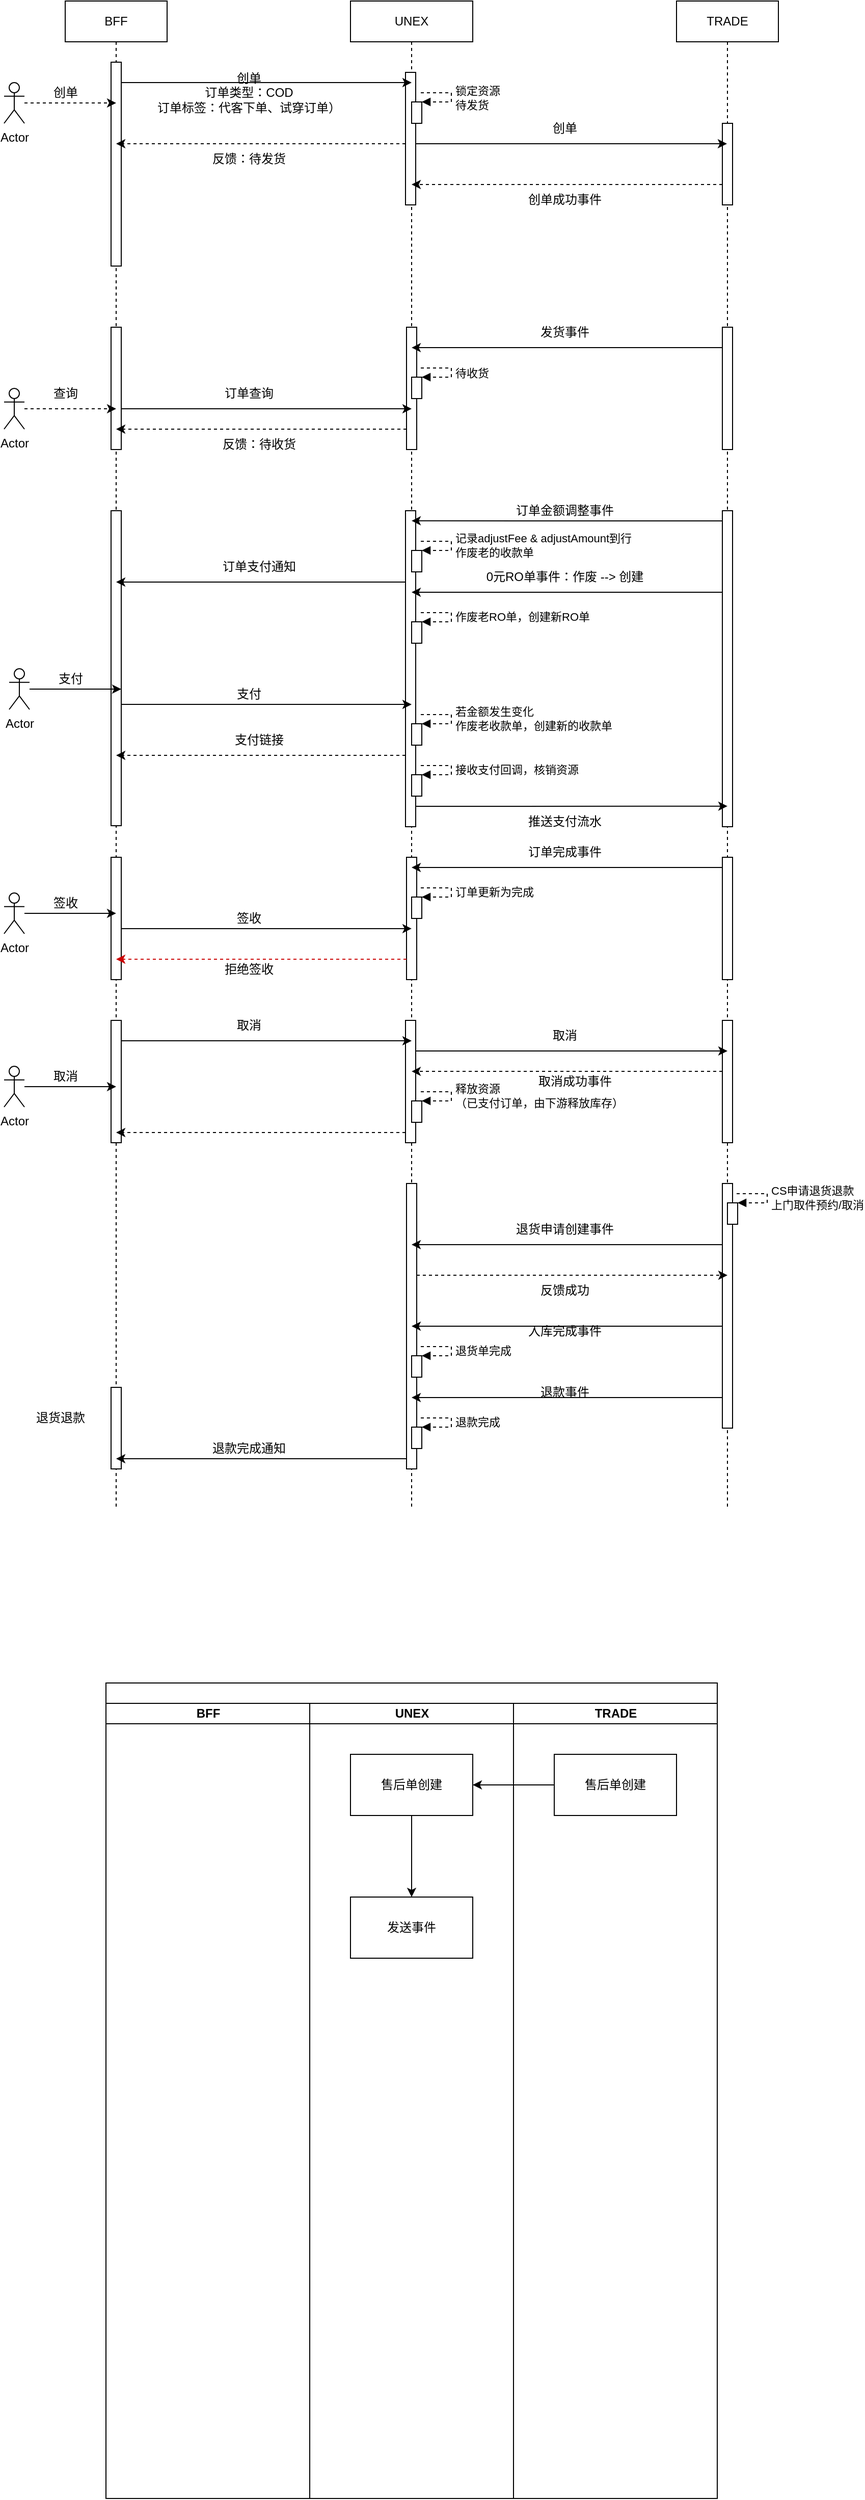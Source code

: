 <mxfile version="20.8.5" type="github">
  <diagram id="SIKZJ5OvWdf6jRGlZ0ak" name="第 1 页">
    <mxGraphModel dx="1180" dy="758" grid="1" gridSize="10" guides="1" tooltips="1" connect="1" arrows="1" fold="1" page="1" pageScale="1" pageWidth="827" pageHeight="1169" math="0" shadow="0">
      <root>
        <mxCell id="0" />
        <mxCell id="1" parent="0" />
        <mxCell id="OFJ5Goqv8C-owGQzhqaM-27" value="BFF" style="shape=umlLifeline;perimeter=lifelinePerimeter;whiteSpace=wrap;html=1;container=1;collapsible=0;recursiveResize=0;outlineConnect=0;" vertex="1" parent="1">
          <mxGeometry x="80" y="360" width="100" height="1480" as="geometry" />
        </mxCell>
        <mxCell id="OFJ5Goqv8C-owGQzhqaM-30" value="" style="html=1;points=[];perimeter=orthogonalPerimeter;" vertex="1" parent="OFJ5Goqv8C-owGQzhqaM-27">
          <mxGeometry x="45" y="60" width="10" height="200" as="geometry" />
        </mxCell>
        <mxCell id="OFJ5Goqv8C-owGQzhqaM-93" value="" style="html=1;points=[];perimeter=orthogonalPerimeter;" vertex="1" parent="OFJ5Goqv8C-owGQzhqaM-27">
          <mxGeometry x="45" y="320" width="10" height="120" as="geometry" />
        </mxCell>
        <mxCell id="OFJ5Goqv8C-owGQzhqaM-117" value="" style="html=1;points=[];perimeter=orthogonalPerimeter;" vertex="1" parent="OFJ5Goqv8C-owGQzhqaM-27">
          <mxGeometry x="45" y="500" width="10" height="309" as="geometry" />
        </mxCell>
        <mxCell id="OFJ5Goqv8C-owGQzhqaM-139" style="edgeStyle=orthogonalEdgeStyle;rounded=0;orthogonalLoop=1;jettySize=auto;html=1;entryX=0.5;entryY=0.481;entryDx=0;entryDy=0;entryPerimeter=0;" edge="1" parent="OFJ5Goqv8C-owGQzhqaM-27" source="OFJ5Goqv8C-owGQzhqaM-129">
          <mxGeometry relative="1" as="geometry">
            <mxPoint x="55" y="675.01" as="targetPoint" />
          </mxGeometry>
        </mxCell>
        <mxCell id="OFJ5Goqv8C-owGQzhqaM-129" value="Actor" style="shape=umlActor;verticalLabelPosition=bottom;verticalAlign=top;html=1;" vertex="1" parent="OFJ5Goqv8C-owGQzhqaM-27">
          <mxGeometry x="-55" y="655" width="20" height="40" as="geometry" />
        </mxCell>
        <mxCell id="OFJ5Goqv8C-owGQzhqaM-140" value="支付" style="text;html=1;align=center;verticalAlign=middle;resizable=0;points=[];autosize=1;strokeColor=none;fillColor=none;" vertex="1" parent="OFJ5Goqv8C-owGQzhqaM-27">
          <mxGeometry x="-20" y="650" width="50" height="30" as="geometry" />
        </mxCell>
        <mxCell id="OFJ5Goqv8C-owGQzhqaM-153" value="" style="html=1;points=[];perimeter=orthogonalPerimeter;" vertex="1" parent="OFJ5Goqv8C-owGQzhqaM-27">
          <mxGeometry x="45" y="840" width="10" height="120" as="geometry" />
        </mxCell>
        <mxCell id="OFJ5Goqv8C-owGQzhqaM-167" value="" style="html=1;points=[];perimeter=orthogonalPerimeter;" vertex="1" parent="OFJ5Goqv8C-owGQzhqaM-27">
          <mxGeometry x="45" y="1000" width="10" height="120" as="geometry" />
        </mxCell>
        <mxCell id="OFJ5Goqv8C-owGQzhqaM-183" value="" style="html=1;points=[];perimeter=orthogonalPerimeter;" vertex="1" parent="OFJ5Goqv8C-owGQzhqaM-27">
          <mxGeometry x="45" y="1360" width="10" height="80" as="geometry" />
        </mxCell>
        <mxCell id="OFJ5Goqv8C-owGQzhqaM-28" value="UNEX" style="shape=umlLifeline;perimeter=lifelinePerimeter;whiteSpace=wrap;html=1;container=1;collapsible=0;recursiveResize=0;outlineConnect=0;" vertex="1" parent="1">
          <mxGeometry x="360" y="360" width="120" height="1480" as="geometry" />
        </mxCell>
        <mxCell id="OFJ5Goqv8C-owGQzhqaM-36" value="" style="html=1;points=[];perimeter=orthogonalPerimeter;" vertex="1" parent="OFJ5Goqv8C-owGQzhqaM-28">
          <mxGeometry x="54" y="70" width="10" height="130" as="geometry" />
        </mxCell>
        <mxCell id="OFJ5Goqv8C-owGQzhqaM-83" value="" style="html=1;points=[];perimeter=orthogonalPerimeter;" vertex="1" parent="OFJ5Goqv8C-owGQzhqaM-28">
          <mxGeometry x="60" y="99" width="10" height="21" as="geometry" />
        </mxCell>
        <mxCell id="OFJ5Goqv8C-owGQzhqaM-84" value="锁定资源&lt;br&gt;待发货" style="edgeStyle=orthogonalEdgeStyle;html=1;align=left;spacingLeft=2;endArrow=block;rounded=0;entryX=1;entryY=0;dashed=1;" edge="1" target="OFJ5Goqv8C-owGQzhqaM-83" parent="OFJ5Goqv8C-owGQzhqaM-28">
          <mxGeometry x="0.013" relative="1" as="geometry">
            <mxPoint x="69" y="90" as="sourcePoint" />
            <Array as="points">
              <mxPoint x="99" y="90" />
            </Array>
            <mxPoint as="offset" />
          </mxGeometry>
        </mxCell>
        <mxCell id="OFJ5Goqv8C-owGQzhqaM-98" value="" style="html=1;points=[];perimeter=orthogonalPerimeter;" vertex="1" parent="OFJ5Goqv8C-owGQzhqaM-28">
          <mxGeometry x="55" y="320" width="10" height="120" as="geometry" />
        </mxCell>
        <mxCell id="OFJ5Goqv8C-owGQzhqaM-104" value="" style="html=1;points=[];perimeter=orthogonalPerimeter;" vertex="1" parent="OFJ5Goqv8C-owGQzhqaM-28">
          <mxGeometry x="60" y="369" width="10" height="21" as="geometry" />
        </mxCell>
        <mxCell id="OFJ5Goqv8C-owGQzhqaM-105" value="待收货" style="edgeStyle=orthogonalEdgeStyle;html=1;align=left;spacingLeft=2;endArrow=block;rounded=0;entryX=1;entryY=0;dashed=1;" edge="1" parent="OFJ5Goqv8C-owGQzhqaM-28" target="OFJ5Goqv8C-owGQzhqaM-104">
          <mxGeometry x="0.013" relative="1" as="geometry">
            <mxPoint x="69" y="360" as="sourcePoint" />
            <Array as="points">
              <mxPoint x="99" y="360" />
            </Array>
            <mxPoint as="offset" />
          </mxGeometry>
        </mxCell>
        <mxCell id="OFJ5Goqv8C-owGQzhqaM-118" value="" style="html=1;points=[];perimeter=orthogonalPerimeter;" vertex="1" parent="OFJ5Goqv8C-owGQzhqaM-28">
          <mxGeometry x="54" y="500" width="10" height="310" as="geometry" />
        </mxCell>
        <mxCell id="OFJ5Goqv8C-owGQzhqaM-123" value="" style="html=1;points=[];perimeter=orthogonalPerimeter;" vertex="1" parent="OFJ5Goqv8C-owGQzhqaM-28">
          <mxGeometry x="60" y="539" width="10" height="21" as="geometry" />
        </mxCell>
        <mxCell id="OFJ5Goqv8C-owGQzhqaM-124" value="记录adjustFee &amp;amp;&amp;nbsp;adjustAmount到行&lt;br&gt;作废老的收款单" style="edgeStyle=orthogonalEdgeStyle;html=1;align=left;spacingLeft=2;endArrow=block;rounded=0;entryX=1;entryY=0;dashed=1;" edge="1" parent="OFJ5Goqv8C-owGQzhqaM-28" target="OFJ5Goqv8C-owGQzhqaM-123">
          <mxGeometry relative="1" as="geometry">
            <mxPoint x="69" y="530" as="sourcePoint" />
            <Array as="points">
              <mxPoint x="99" y="530" />
            </Array>
            <mxPoint as="offset" />
          </mxGeometry>
        </mxCell>
        <mxCell id="OFJ5Goqv8C-owGQzhqaM-127" value="" style="html=1;points=[];perimeter=orthogonalPerimeter;" vertex="1" parent="OFJ5Goqv8C-owGQzhqaM-28">
          <mxGeometry x="60" y="609" width="10" height="21" as="geometry" />
        </mxCell>
        <mxCell id="OFJ5Goqv8C-owGQzhqaM-128" value="作废老RO单，创建新RO单" style="edgeStyle=orthogonalEdgeStyle;html=1;align=left;spacingLeft=2;endArrow=block;rounded=0;entryX=1;entryY=0;dashed=1;" edge="1" parent="OFJ5Goqv8C-owGQzhqaM-28" target="OFJ5Goqv8C-owGQzhqaM-127">
          <mxGeometry relative="1" as="geometry">
            <mxPoint x="69" y="600" as="sourcePoint" />
            <Array as="points">
              <mxPoint x="99" y="600" />
            </Array>
            <mxPoint as="offset" />
          </mxGeometry>
        </mxCell>
        <mxCell id="OFJ5Goqv8C-owGQzhqaM-144" value="" style="html=1;points=[];perimeter=orthogonalPerimeter;" vertex="1" parent="OFJ5Goqv8C-owGQzhqaM-28">
          <mxGeometry x="60" y="709" width="10" height="21" as="geometry" />
        </mxCell>
        <mxCell id="OFJ5Goqv8C-owGQzhqaM-145" value="若金额发生变化&lt;br&gt;作废老收款单，创建新的收款单" style="edgeStyle=orthogonalEdgeStyle;html=1;align=left;spacingLeft=2;endArrow=block;rounded=0;entryX=1;entryY=0;dashed=1;" edge="1" parent="OFJ5Goqv8C-owGQzhqaM-28" target="OFJ5Goqv8C-owGQzhqaM-144">
          <mxGeometry relative="1" as="geometry">
            <mxPoint x="69" y="700" as="sourcePoint" />
            <Array as="points">
              <mxPoint x="99" y="700" />
            </Array>
            <mxPoint as="offset" />
          </mxGeometry>
        </mxCell>
        <mxCell id="OFJ5Goqv8C-owGQzhqaM-151" value="" style="html=1;points=[];perimeter=orthogonalPerimeter;" vertex="1" parent="OFJ5Goqv8C-owGQzhqaM-28">
          <mxGeometry x="60" y="759" width="10" height="21" as="geometry" />
        </mxCell>
        <mxCell id="OFJ5Goqv8C-owGQzhqaM-152" value="接收支付回调，核销资源" style="edgeStyle=orthogonalEdgeStyle;html=1;align=left;spacingLeft=2;endArrow=block;rounded=0;entryX=1;entryY=0;dashed=1;" edge="1" parent="OFJ5Goqv8C-owGQzhqaM-28" target="OFJ5Goqv8C-owGQzhqaM-151">
          <mxGeometry relative="1" as="geometry">
            <mxPoint x="69" y="750" as="sourcePoint" />
            <Array as="points">
              <mxPoint x="99" y="750" />
            </Array>
            <mxPoint as="offset" />
          </mxGeometry>
        </mxCell>
        <mxCell id="OFJ5Goqv8C-owGQzhqaM-154" value="" style="html=1;points=[];perimeter=orthogonalPerimeter;" vertex="1" parent="OFJ5Goqv8C-owGQzhqaM-28">
          <mxGeometry x="55" y="840" width="10" height="120" as="geometry" />
        </mxCell>
        <mxCell id="OFJ5Goqv8C-owGQzhqaM-158" value="" style="html=1;points=[];perimeter=orthogonalPerimeter;" vertex="1" parent="OFJ5Goqv8C-owGQzhqaM-28">
          <mxGeometry x="60" y="879" width="10" height="21" as="geometry" />
        </mxCell>
        <mxCell id="OFJ5Goqv8C-owGQzhqaM-159" value="订单更新为完成" style="edgeStyle=orthogonalEdgeStyle;html=1;align=left;spacingLeft=2;endArrow=block;rounded=0;entryX=1;entryY=0;dashed=1;" edge="1" parent="OFJ5Goqv8C-owGQzhqaM-28" target="OFJ5Goqv8C-owGQzhqaM-158">
          <mxGeometry relative="1" as="geometry">
            <mxPoint x="69" y="870" as="sourcePoint" />
            <Array as="points">
              <mxPoint x="99" y="870" />
            </Array>
            <mxPoint as="offset" />
          </mxGeometry>
        </mxCell>
        <mxCell id="OFJ5Goqv8C-owGQzhqaM-168" value="" style="html=1;points=[];perimeter=orthogonalPerimeter;" vertex="1" parent="OFJ5Goqv8C-owGQzhqaM-28">
          <mxGeometry x="54" y="1000" width="10" height="120" as="geometry" />
        </mxCell>
        <mxCell id="OFJ5Goqv8C-owGQzhqaM-174" value="" style="html=1;points=[];perimeter=orthogonalPerimeter;" vertex="1" parent="OFJ5Goqv8C-owGQzhqaM-28">
          <mxGeometry x="60" y="1079" width="10" height="21" as="geometry" />
        </mxCell>
        <mxCell id="OFJ5Goqv8C-owGQzhqaM-175" value="释放资源&lt;br&gt;（已支付订单，由下游释放库存）" style="edgeStyle=orthogonalEdgeStyle;html=1;align=left;spacingLeft=2;endArrow=block;rounded=0;entryX=1;entryY=0;dashed=1;" edge="1" parent="OFJ5Goqv8C-owGQzhqaM-28" target="OFJ5Goqv8C-owGQzhqaM-174">
          <mxGeometry x="0.004" relative="1" as="geometry">
            <mxPoint x="69" y="1070" as="sourcePoint" />
            <Array as="points">
              <mxPoint x="99" y="1070" />
            </Array>
            <mxPoint as="offset" />
          </mxGeometry>
        </mxCell>
        <mxCell id="OFJ5Goqv8C-owGQzhqaM-184" value="" style="html=1;points=[];perimeter=orthogonalPerimeter;" vertex="1" parent="OFJ5Goqv8C-owGQzhqaM-28">
          <mxGeometry x="55" y="1160" width="10" height="280" as="geometry" />
        </mxCell>
        <mxCell id="OFJ5Goqv8C-owGQzhqaM-201" value="" style="html=1;points=[];perimeter=orthogonalPerimeter;" vertex="1" parent="OFJ5Goqv8C-owGQzhqaM-28">
          <mxGeometry x="60" y="1329" width="10" height="21" as="geometry" />
        </mxCell>
        <mxCell id="OFJ5Goqv8C-owGQzhqaM-202" value="退货单完成" style="edgeStyle=orthogonalEdgeStyle;html=1;align=left;spacingLeft=2;endArrow=block;rounded=0;entryX=1;entryY=0;dashed=1;" edge="1" parent="OFJ5Goqv8C-owGQzhqaM-28" target="OFJ5Goqv8C-owGQzhqaM-201">
          <mxGeometry relative="1" as="geometry">
            <mxPoint x="69" y="1320" as="sourcePoint" />
            <Array as="points">
              <mxPoint x="99" y="1320" />
            </Array>
            <mxPoint as="offset" />
          </mxGeometry>
        </mxCell>
        <mxCell id="OFJ5Goqv8C-owGQzhqaM-209" value="" style="html=1;points=[];perimeter=orthogonalPerimeter;" vertex="1" parent="OFJ5Goqv8C-owGQzhqaM-28">
          <mxGeometry x="60" y="1399" width="10" height="21" as="geometry" />
        </mxCell>
        <mxCell id="OFJ5Goqv8C-owGQzhqaM-210" value="退款完成" style="edgeStyle=orthogonalEdgeStyle;html=1;align=left;spacingLeft=2;endArrow=block;rounded=0;entryX=1;entryY=0;dashed=1;" edge="1" parent="OFJ5Goqv8C-owGQzhqaM-28" target="OFJ5Goqv8C-owGQzhqaM-209">
          <mxGeometry relative="1" as="geometry">
            <mxPoint x="69" y="1390" as="sourcePoint" />
            <Array as="points">
              <mxPoint x="99" y="1390" />
            </Array>
            <mxPoint as="offset" />
          </mxGeometry>
        </mxCell>
        <mxCell id="OFJ5Goqv8C-owGQzhqaM-29" value="TRADE" style="shape=umlLifeline;perimeter=lifelinePerimeter;whiteSpace=wrap;html=1;container=1;collapsible=0;recursiveResize=0;outlineConnect=0;" vertex="1" parent="1">
          <mxGeometry x="680" y="360" width="100" height="1480" as="geometry" />
        </mxCell>
        <mxCell id="OFJ5Goqv8C-owGQzhqaM-61" value="" style="html=1;points=[];perimeter=orthogonalPerimeter;" vertex="1" parent="OFJ5Goqv8C-owGQzhqaM-29">
          <mxGeometry x="45" y="120" width="10" height="80" as="geometry" />
        </mxCell>
        <mxCell id="OFJ5Goqv8C-owGQzhqaM-99" value="" style="html=1;points=[];perimeter=orthogonalPerimeter;" vertex="1" parent="OFJ5Goqv8C-owGQzhqaM-29">
          <mxGeometry x="45" y="320" width="10" height="120" as="geometry" />
        </mxCell>
        <mxCell id="OFJ5Goqv8C-owGQzhqaM-119" value="" style="html=1;points=[];perimeter=orthogonalPerimeter;" vertex="1" parent="OFJ5Goqv8C-owGQzhqaM-29">
          <mxGeometry x="45" y="500" width="10" height="310" as="geometry" />
        </mxCell>
        <mxCell id="OFJ5Goqv8C-owGQzhqaM-155" value="" style="html=1;points=[];perimeter=orthogonalPerimeter;" vertex="1" parent="OFJ5Goqv8C-owGQzhqaM-29">
          <mxGeometry x="45" y="840" width="10" height="120" as="geometry" />
        </mxCell>
        <mxCell id="OFJ5Goqv8C-owGQzhqaM-169" value="" style="html=1;points=[];perimeter=orthogonalPerimeter;" vertex="1" parent="OFJ5Goqv8C-owGQzhqaM-29">
          <mxGeometry x="45" y="1000" width="10" height="120" as="geometry" />
        </mxCell>
        <mxCell id="OFJ5Goqv8C-owGQzhqaM-185" value="" style="html=1;points=[];perimeter=orthogonalPerimeter;" vertex="1" parent="OFJ5Goqv8C-owGQzhqaM-29">
          <mxGeometry x="45" y="1160" width="10" height="240" as="geometry" />
        </mxCell>
        <mxCell id="OFJ5Goqv8C-owGQzhqaM-193" value="" style="html=1;points=[];perimeter=orthogonalPerimeter;" vertex="1" parent="OFJ5Goqv8C-owGQzhqaM-29">
          <mxGeometry x="50" y="1179" width="10" height="21" as="geometry" />
        </mxCell>
        <mxCell id="OFJ5Goqv8C-owGQzhqaM-194" value="CS申请退货退款&lt;br&gt;上门取件预约/取消" style="edgeStyle=orthogonalEdgeStyle;html=1;align=left;spacingLeft=2;endArrow=block;rounded=0;entryX=1;entryY=0;dashed=1;" edge="1" parent="OFJ5Goqv8C-owGQzhqaM-29" target="OFJ5Goqv8C-owGQzhqaM-193">
          <mxGeometry relative="1" as="geometry">
            <mxPoint x="59" y="1170" as="sourcePoint" />
            <Array as="points">
              <mxPoint x="89" y="1170" />
            </Array>
            <mxPoint as="offset" />
          </mxGeometry>
        </mxCell>
        <mxCell id="OFJ5Goqv8C-owGQzhqaM-47" value="创单&lt;br&gt;订单类型：COD&lt;br&gt;订单标签：代客下单、试穿订单）" style="text;html=1;align=center;verticalAlign=middle;resizable=0;points=[];autosize=1;strokeColor=none;fillColor=none;" vertex="1" parent="1">
          <mxGeometry x="160" y="420" width="200" height="60" as="geometry" />
        </mxCell>
        <mxCell id="OFJ5Goqv8C-owGQzhqaM-60" style="edgeStyle=orthogonalEdgeStyle;rounded=0;orthogonalLoop=1;jettySize=auto;html=1;dashed=1;" edge="1" parent="1" source="OFJ5Goqv8C-owGQzhqaM-36" target="OFJ5Goqv8C-owGQzhqaM-27">
          <mxGeometry relative="1" as="geometry">
            <Array as="points">
              <mxPoint x="240" y="500" />
              <mxPoint x="240" y="500" />
            </Array>
          </mxGeometry>
        </mxCell>
        <mxCell id="OFJ5Goqv8C-owGQzhqaM-65" style="edgeStyle=orthogonalEdgeStyle;rounded=0;orthogonalLoop=1;jettySize=auto;html=1;" edge="1" parent="1" source="OFJ5Goqv8C-owGQzhqaM-36" target="OFJ5Goqv8C-owGQzhqaM-29">
          <mxGeometry relative="1" as="geometry">
            <Array as="points">
              <mxPoint x="480" y="500" />
              <mxPoint x="480" y="500" />
            </Array>
          </mxGeometry>
        </mxCell>
        <mxCell id="OFJ5Goqv8C-owGQzhqaM-66" value="创单" style="text;html=1;align=center;verticalAlign=middle;resizable=0;points=[];autosize=1;strokeColor=none;fillColor=none;" vertex="1" parent="1">
          <mxGeometry x="545" y="470" width="50" height="30" as="geometry" />
        </mxCell>
        <mxCell id="OFJ5Goqv8C-owGQzhqaM-72" value="创单成功事件" style="text;html=1;align=center;verticalAlign=middle;resizable=0;points=[];autosize=1;strokeColor=none;fillColor=none;" vertex="1" parent="1">
          <mxGeometry x="520" y="540" width="100" height="30" as="geometry" />
        </mxCell>
        <mxCell id="OFJ5Goqv8C-owGQzhqaM-89" style="edgeStyle=orthogonalEdgeStyle;rounded=0;orthogonalLoop=1;jettySize=auto;html=1;dashed=1;" edge="1" parent="1" source="OFJ5Goqv8C-owGQzhqaM-61" target="OFJ5Goqv8C-owGQzhqaM-28">
          <mxGeometry relative="1" as="geometry">
            <Array as="points">
              <mxPoint x="500" y="540" />
              <mxPoint x="500" y="540" />
            </Array>
          </mxGeometry>
        </mxCell>
        <mxCell id="OFJ5Goqv8C-owGQzhqaM-92" value="反馈：待发货" style="text;html=1;align=center;verticalAlign=middle;resizable=0;points=[];autosize=1;strokeColor=none;fillColor=none;" vertex="1" parent="1">
          <mxGeometry x="210" y="500" width="100" height="30" as="geometry" />
        </mxCell>
        <mxCell id="OFJ5Goqv8C-owGQzhqaM-96" style="edgeStyle=orthogonalEdgeStyle;rounded=0;orthogonalLoop=1;jettySize=auto;html=1;entryX=0.5;entryY=0.2;entryDx=0;entryDy=0;entryPerimeter=0;dashed=1;" edge="1" parent="1" source="OFJ5Goqv8C-owGQzhqaM-94" target="OFJ5Goqv8C-owGQzhqaM-30">
          <mxGeometry relative="1" as="geometry" />
        </mxCell>
        <mxCell id="OFJ5Goqv8C-owGQzhqaM-94" value="Actor" style="shape=umlActor;verticalLabelPosition=bottom;verticalAlign=top;html=1;" vertex="1" parent="1">
          <mxGeometry x="20" y="440" width="20" height="40" as="geometry" />
        </mxCell>
        <mxCell id="OFJ5Goqv8C-owGQzhqaM-97" value="创单" style="text;html=1;align=center;verticalAlign=middle;resizable=0;points=[];autosize=1;strokeColor=none;fillColor=none;" vertex="1" parent="1">
          <mxGeometry x="55" y="435" width="50" height="30" as="geometry" />
        </mxCell>
        <mxCell id="OFJ5Goqv8C-owGQzhqaM-101" style="edgeStyle=orthogonalEdgeStyle;rounded=0;orthogonalLoop=1;jettySize=auto;html=1;entryX=0.5;entryY=0.167;entryDx=0;entryDy=0;entryPerimeter=0;" edge="1" parent="1" source="OFJ5Goqv8C-owGQzhqaM-99" target="OFJ5Goqv8C-owGQzhqaM-98">
          <mxGeometry relative="1" as="geometry">
            <Array as="points">
              <mxPoint x="610" y="700" />
              <mxPoint x="610" y="700" />
            </Array>
          </mxGeometry>
        </mxCell>
        <mxCell id="OFJ5Goqv8C-owGQzhqaM-102" value="发货事件" style="text;html=1;align=center;verticalAlign=middle;resizable=0;points=[];autosize=1;strokeColor=none;fillColor=none;" vertex="1" parent="1">
          <mxGeometry x="535" y="670" width="70" height="30" as="geometry" />
        </mxCell>
        <mxCell id="OFJ5Goqv8C-owGQzhqaM-106" style="edgeStyle=orthogonalEdgeStyle;rounded=0;orthogonalLoop=1;jettySize=auto;html=1;entryX=0.5;entryY=0.667;entryDx=0;entryDy=0;entryPerimeter=0;" edge="1" parent="1" source="OFJ5Goqv8C-owGQzhqaM-93" target="OFJ5Goqv8C-owGQzhqaM-98">
          <mxGeometry relative="1" as="geometry">
            <Array as="points">
              <mxPoint x="200" y="760" />
              <mxPoint x="200" y="760" />
            </Array>
          </mxGeometry>
        </mxCell>
        <mxCell id="OFJ5Goqv8C-owGQzhqaM-110" style="edgeStyle=orthogonalEdgeStyle;rounded=0;orthogonalLoop=1;jettySize=auto;html=1;entryX=0.5;entryY=0.833;entryDx=0;entryDy=0;entryPerimeter=0;dashed=1;" edge="1" parent="1" source="OFJ5Goqv8C-owGQzhqaM-98" target="OFJ5Goqv8C-owGQzhqaM-93">
          <mxGeometry relative="1" as="geometry">
            <Array as="points">
              <mxPoint x="360" y="780" />
              <mxPoint x="360" y="780" />
            </Array>
          </mxGeometry>
        </mxCell>
        <mxCell id="OFJ5Goqv8C-owGQzhqaM-111" value="订单查询" style="text;html=1;align=center;verticalAlign=middle;resizable=0;points=[];autosize=1;strokeColor=none;fillColor=none;" vertex="1" parent="1">
          <mxGeometry x="225" y="730" width="70" height="30" as="geometry" />
        </mxCell>
        <mxCell id="OFJ5Goqv8C-owGQzhqaM-114" style="edgeStyle=orthogonalEdgeStyle;rounded=0;orthogonalLoop=1;jettySize=auto;html=1;entryX=0.5;entryY=0.667;entryDx=0;entryDy=0;entryPerimeter=0;dashed=1;" edge="1" parent="1" source="OFJ5Goqv8C-owGQzhqaM-113" target="OFJ5Goqv8C-owGQzhqaM-93">
          <mxGeometry relative="1" as="geometry" />
        </mxCell>
        <mxCell id="OFJ5Goqv8C-owGQzhqaM-113" value="Actor" style="shape=umlActor;verticalLabelPosition=bottom;verticalAlign=top;html=1;" vertex="1" parent="1">
          <mxGeometry x="20" y="740" width="20" height="40" as="geometry" />
        </mxCell>
        <mxCell id="OFJ5Goqv8C-owGQzhqaM-115" value="查询" style="text;html=1;align=center;verticalAlign=middle;resizable=0;points=[];autosize=1;strokeColor=none;fillColor=none;" vertex="1" parent="1">
          <mxGeometry x="55" y="730" width="50" height="30" as="geometry" />
        </mxCell>
        <mxCell id="OFJ5Goqv8C-owGQzhqaM-116" value="反馈：待收货" style="text;html=1;align=center;verticalAlign=middle;resizable=0;points=[];autosize=1;strokeColor=none;fillColor=none;" vertex="1" parent="1">
          <mxGeometry x="220" y="780" width="100" height="30" as="geometry" />
        </mxCell>
        <mxCell id="OFJ5Goqv8C-owGQzhqaM-121" value="订单金额调整事件" style="text;html=1;align=center;verticalAlign=middle;resizable=0;points=[];autosize=1;strokeColor=none;fillColor=none;" vertex="1" parent="1">
          <mxGeometry x="510" y="845" width="120" height="30" as="geometry" />
        </mxCell>
        <mxCell id="OFJ5Goqv8C-owGQzhqaM-125" style="edgeStyle=orthogonalEdgeStyle;rounded=0;orthogonalLoop=1;jettySize=auto;html=1;entryX=0.6;entryY=0.083;entryDx=0;entryDy=0;entryPerimeter=0;" edge="1" parent="1">
          <mxGeometry relative="1" as="geometry">
            <mxPoint x="725" y="940.04" as="sourcePoint" />
            <mxPoint x="420" y="940" as="targetPoint" />
            <Array as="points">
              <mxPoint x="620" y="940.04" />
              <mxPoint x="620" y="940.04" />
            </Array>
          </mxGeometry>
        </mxCell>
        <mxCell id="OFJ5Goqv8C-owGQzhqaM-126" value="0元RO单事件：作废 --&amp;gt;&amp;nbsp;创建" style="text;html=1;align=center;verticalAlign=middle;resizable=0;points=[];autosize=1;strokeColor=none;fillColor=none;" vertex="1" parent="1">
          <mxGeometry x="480" y="910" width="180" height="30" as="geometry" />
        </mxCell>
        <mxCell id="OFJ5Goqv8C-owGQzhqaM-135" style="edgeStyle=orthogonalEdgeStyle;rounded=0;orthogonalLoop=1;jettySize=auto;html=1;" edge="1" parent="1" source="OFJ5Goqv8C-owGQzhqaM-118">
          <mxGeometry relative="1" as="geometry">
            <mxPoint x="130" y="930" as="targetPoint" />
            <Array as="points">
              <mxPoint x="130" y="930" />
            </Array>
          </mxGeometry>
        </mxCell>
        <mxCell id="OFJ5Goqv8C-owGQzhqaM-136" value="订单支付通知" style="text;html=1;align=center;verticalAlign=middle;resizable=0;points=[];autosize=1;strokeColor=none;fillColor=none;" vertex="1" parent="1">
          <mxGeometry x="220" y="900" width="100" height="30" as="geometry" />
        </mxCell>
        <mxCell id="OFJ5Goqv8C-owGQzhqaM-137" style="edgeStyle=orthogonalEdgeStyle;rounded=0;orthogonalLoop=1;jettySize=auto;html=1;entryX=0.6;entryY=0.032;entryDx=0;entryDy=0;entryPerimeter=0;" edge="1" parent="1" source="OFJ5Goqv8C-owGQzhqaM-119" target="OFJ5Goqv8C-owGQzhqaM-118">
          <mxGeometry relative="1" as="geometry">
            <Array as="points">
              <mxPoint x="690" y="870" />
              <mxPoint x="690" y="870" />
            </Array>
          </mxGeometry>
        </mxCell>
        <mxCell id="OFJ5Goqv8C-owGQzhqaM-142" style="edgeStyle=orthogonalEdgeStyle;rounded=0;orthogonalLoop=1;jettySize=auto;html=1;entryX=0.6;entryY=0.613;entryDx=0;entryDy=0;entryPerimeter=0;" edge="1" parent="1" source="OFJ5Goqv8C-owGQzhqaM-117" target="OFJ5Goqv8C-owGQzhqaM-118">
          <mxGeometry relative="1" as="geometry">
            <Array as="points">
              <mxPoint x="170" y="1050" />
              <mxPoint x="170" y="1050" />
            </Array>
          </mxGeometry>
        </mxCell>
        <mxCell id="OFJ5Goqv8C-owGQzhqaM-143" value="支付" style="text;html=1;align=center;verticalAlign=middle;resizable=0;points=[];autosize=1;strokeColor=none;fillColor=none;" vertex="1" parent="1">
          <mxGeometry x="235" y="1025" width="50" height="30" as="geometry" />
        </mxCell>
        <mxCell id="OFJ5Goqv8C-owGQzhqaM-146" style="edgeStyle=orthogonalEdgeStyle;rounded=0;orthogonalLoop=1;jettySize=auto;html=1;dashed=1;" edge="1" parent="1" source="OFJ5Goqv8C-owGQzhqaM-118">
          <mxGeometry relative="1" as="geometry">
            <mxPoint x="130" y="1100" as="targetPoint" />
            <Array as="points">
              <mxPoint x="130" y="1100" />
            </Array>
          </mxGeometry>
        </mxCell>
        <mxCell id="OFJ5Goqv8C-owGQzhqaM-147" value="支付链接" style="text;html=1;align=center;verticalAlign=middle;resizable=0;points=[];autosize=1;strokeColor=none;fillColor=none;" vertex="1" parent="1">
          <mxGeometry x="235" y="1070" width="70" height="30" as="geometry" />
        </mxCell>
        <mxCell id="OFJ5Goqv8C-owGQzhqaM-149" style="edgeStyle=orthogonalEdgeStyle;rounded=0;orthogonalLoop=1;jettySize=auto;html=1;entryX=0.5;entryY=0.935;entryDx=0;entryDy=0;entryPerimeter=0;" edge="1" parent="1" source="OFJ5Goqv8C-owGQzhqaM-118" target="OFJ5Goqv8C-owGQzhqaM-119">
          <mxGeometry relative="1" as="geometry">
            <Array as="points">
              <mxPoint x="470" y="1150" />
              <mxPoint x="470" y="1150" />
            </Array>
          </mxGeometry>
        </mxCell>
        <mxCell id="OFJ5Goqv8C-owGQzhqaM-150" value="推送支付流水" style="text;html=1;align=center;verticalAlign=middle;resizable=0;points=[];autosize=1;strokeColor=none;fillColor=none;" vertex="1" parent="1">
          <mxGeometry x="520" y="1150" width="100" height="30" as="geometry" />
        </mxCell>
        <mxCell id="OFJ5Goqv8C-owGQzhqaM-156" style="edgeStyle=orthogonalEdgeStyle;rounded=0;orthogonalLoop=1;jettySize=auto;html=1;entryX=0.5;entryY=0.083;entryDx=0;entryDy=0;entryPerimeter=0;" edge="1" parent="1" source="OFJ5Goqv8C-owGQzhqaM-155" target="OFJ5Goqv8C-owGQzhqaM-154">
          <mxGeometry relative="1" as="geometry">
            <Array as="points">
              <mxPoint x="660" y="1210" />
              <mxPoint x="660" y="1210" />
            </Array>
          </mxGeometry>
        </mxCell>
        <mxCell id="OFJ5Goqv8C-owGQzhqaM-157" value="订单完成事件" style="text;html=1;align=center;verticalAlign=middle;resizable=0;points=[];autosize=1;strokeColor=none;fillColor=none;" vertex="1" parent="1">
          <mxGeometry x="520" y="1180" width="100" height="30" as="geometry" />
        </mxCell>
        <mxCell id="OFJ5Goqv8C-owGQzhqaM-162" style="edgeStyle=orthogonalEdgeStyle;rounded=0;orthogonalLoop=1;jettySize=auto;html=1;entryX=0.5;entryY=0.458;entryDx=0;entryDy=0;entryPerimeter=0;" edge="1" parent="1" source="OFJ5Goqv8C-owGQzhqaM-160" target="OFJ5Goqv8C-owGQzhqaM-153">
          <mxGeometry relative="1" as="geometry" />
        </mxCell>
        <mxCell id="OFJ5Goqv8C-owGQzhqaM-160" value="Actor" style="shape=umlActor;verticalLabelPosition=bottom;verticalAlign=top;html=1;" vertex="1" parent="1">
          <mxGeometry x="20" y="1235" width="20" height="40" as="geometry" />
        </mxCell>
        <mxCell id="OFJ5Goqv8C-owGQzhqaM-161" value="签收" style="text;html=1;align=center;verticalAlign=middle;resizable=0;points=[];autosize=1;strokeColor=none;fillColor=none;" vertex="1" parent="1">
          <mxGeometry x="55" y="1230" width="50" height="30" as="geometry" />
        </mxCell>
        <mxCell id="OFJ5Goqv8C-owGQzhqaM-163" style="edgeStyle=orthogonalEdgeStyle;rounded=0;orthogonalLoop=1;jettySize=auto;html=1;entryX=0.5;entryY=0.583;entryDx=0;entryDy=0;entryPerimeter=0;" edge="1" parent="1" source="OFJ5Goqv8C-owGQzhqaM-153" target="OFJ5Goqv8C-owGQzhqaM-154">
          <mxGeometry relative="1" as="geometry">
            <Array as="points">
              <mxPoint x="230" y="1270" />
              <mxPoint x="230" y="1270" />
            </Array>
          </mxGeometry>
        </mxCell>
        <mxCell id="OFJ5Goqv8C-owGQzhqaM-164" value="签收" style="text;html=1;align=center;verticalAlign=middle;resizable=0;points=[];autosize=1;strokeColor=none;fillColor=none;" vertex="1" parent="1">
          <mxGeometry x="235" y="1245" width="50" height="30" as="geometry" />
        </mxCell>
        <mxCell id="OFJ5Goqv8C-owGQzhqaM-165" style="edgeStyle=orthogonalEdgeStyle;rounded=0;orthogonalLoop=1;jettySize=auto;html=1;entryX=0.5;entryY=0.833;entryDx=0;entryDy=0;entryPerimeter=0;dashed=1;strokeColor=#CC0000;" edge="1" parent="1" source="OFJ5Goqv8C-owGQzhqaM-154" target="OFJ5Goqv8C-owGQzhqaM-153">
          <mxGeometry relative="1" as="geometry">
            <Array as="points">
              <mxPoint x="320" y="1300" />
              <mxPoint x="320" y="1300" />
            </Array>
          </mxGeometry>
        </mxCell>
        <mxCell id="OFJ5Goqv8C-owGQzhqaM-166" value="拒绝签收" style="text;html=1;align=center;verticalAlign=middle;resizable=0;points=[];autosize=1;strokeColor=none;fillColor=none;" vertex="1" parent="1">
          <mxGeometry x="225" y="1295" width="70" height="30" as="geometry" />
        </mxCell>
        <mxCell id="OFJ5Goqv8C-owGQzhqaM-170" style="edgeStyle=orthogonalEdgeStyle;rounded=0;orthogonalLoop=1;jettySize=auto;html=1;entryX=0.6;entryY=0.167;entryDx=0;entryDy=0;entryPerimeter=0;strokeColor=#000000;" edge="1" parent="1" source="OFJ5Goqv8C-owGQzhqaM-167" target="OFJ5Goqv8C-owGQzhqaM-168">
          <mxGeometry relative="1" as="geometry">
            <Array as="points">
              <mxPoint x="210" y="1380" />
              <mxPoint x="210" y="1380" />
            </Array>
          </mxGeometry>
        </mxCell>
        <mxCell id="OFJ5Goqv8C-owGQzhqaM-171" style="edgeStyle=orthogonalEdgeStyle;rounded=0;orthogonalLoop=1;jettySize=auto;html=1;entryX=0.5;entryY=0.25;entryDx=0;entryDy=0;entryPerimeter=0;strokeColor=#000000;" edge="1" parent="1" source="OFJ5Goqv8C-owGQzhqaM-168" target="OFJ5Goqv8C-owGQzhqaM-169">
          <mxGeometry relative="1" as="geometry">
            <Array as="points">
              <mxPoint x="470" y="1390" />
              <mxPoint x="470" y="1390" />
            </Array>
          </mxGeometry>
        </mxCell>
        <mxCell id="OFJ5Goqv8C-owGQzhqaM-172" style="edgeStyle=orthogonalEdgeStyle;rounded=0;orthogonalLoop=1;jettySize=auto;html=1;entryX=0.6;entryY=0.417;entryDx=0;entryDy=0;entryPerimeter=0;strokeColor=#000000;dashed=1;" edge="1" parent="1" source="OFJ5Goqv8C-owGQzhqaM-169" target="OFJ5Goqv8C-owGQzhqaM-168">
          <mxGeometry relative="1" as="geometry">
            <Array as="points">
              <mxPoint x="610" y="1410" />
              <mxPoint x="610" y="1410" />
            </Array>
          </mxGeometry>
        </mxCell>
        <mxCell id="OFJ5Goqv8C-owGQzhqaM-173" style="edgeStyle=orthogonalEdgeStyle;rounded=0;orthogonalLoop=1;jettySize=auto;html=1;strokeColor=#000000;dashed=1;" edge="1" parent="1" source="OFJ5Goqv8C-owGQzhqaM-168">
          <mxGeometry relative="1" as="geometry">
            <mxPoint x="130" y="1470" as="targetPoint" />
            <Array as="points">
              <mxPoint x="130" y="1470" />
            </Array>
          </mxGeometry>
        </mxCell>
        <mxCell id="OFJ5Goqv8C-owGQzhqaM-176" value="取消成功事件" style="text;html=1;align=center;verticalAlign=middle;resizable=0;points=[];autosize=1;strokeColor=none;fillColor=none;" vertex="1" parent="1">
          <mxGeometry x="530" y="1405" width="100" height="30" as="geometry" />
        </mxCell>
        <mxCell id="OFJ5Goqv8C-owGQzhqaM-177" value="取消" style="text;html=1;align=center;verticalAlign=middle;resizable=0;points=[];autosize=1;strokeColor=none;fillColor=none;" vertex="1" parent="1">
          <mxGeometry x="235" y="1350" width="50" height="30" as="geometry" />
        </mxCell>
        <mxCell id="OFJ5Goqv8C-owGQzhqaM-178" value="取消" style="text;html=1;align=center;verticalAlign=middle;resizable=0;points=[];autosize=1;strokeColor=none;fillColor=none;" vertex="1" parent="1">
          <mxGeometry x="545" y="1360" width="50" height="30" as="geometry" />
        </mxCell>
        <mxCell id="OFJ5Goqv8C-owGQzhqaM-181" style="edgeStyle=orthogonalEdgeStyle;rounded=0;orthogonalLoop=1;jettySize=auto;html=1;entryX=0.5;entryY=0.542;entryDx=0;entryDy=0;entryPerimeter=0;strokeColor=#000000;" edge="1" parent="1" source="OFJ5Goqv8C-owGQzhqaM-179" target="OFJ5Goqv8C-owGQzhqaM-167">
          <mxGeometry relative="1" as="geometry">
            <Array as="points">
              <mxPoint x="90" y="1425" />
              <mxPoint x="90" y="1425" />
            </Array>
          </mxGeometry>
        </mxCell>
        <mxCell id="OFJ5Goqv8C-owGQzhqaM-179" value="Actor" style="shape=umlActor;verticalLabelPosition=bottom;verticalAlign=top;html=1;" vertex="1" parent="1">
          <mxGeometry x="20" y="1405" width="20" height="40" as="geometry" />
        </mxCell>
        <mxCell id="OFJ5Goqv8C-owGQzhqaM-182" value="取消" style="text;html=1;align=center;verticalAlign=middle;resizable=0;points=[];autosize=1;strokeColor=none;fillColor=none;" vertex="1" parent="1">
          <mxGeometry x="55" y="1400" width="50" height="30" as="geometry" />
        </mxCell>
        <mxCell id="OFJ5Goqv8C-owGQzhqaM-196" value="退货申请创建事件" style="text;html=1;align=center;verticalAlign=middle;resizable=0;points=[];autosize=1;strokeColor=none;fillColor=none;" vertex="1" parent="1">
          <mxGeometry x="510" y="1550" width="120" height="30" as="geometry" />
        </mxCell>
        <mxCell id="OFJ5Goqv8C-owGQzhqaM-197" style="edgeStyle=orthogonalEdgeStyle;rounded=0;orthogonalLoop=1;jettySize=auto;html=1;strokeColor=#000000;" edge="1" parent="1" source="OFJ5Goqv8C-owGQzhqaM-185">
          <mxGeometry relative="1" as="geometry">
            <mxPoint x="420" y="1580" as="targetPoint" />
            <Array as="points">
              <mxPoint x="710" y="1580" />
              <mxPoint x="710" y="1580" />
            </Array>
          </mxGeometry>
        </mxCell>
        <mxCell id="OFJ5Goqv8C-owGQzhqaM-199" style="edgeStyle=orthogonalEdgeStyle;rounded=0;orthogonalLoop=1;jettySize=auto;html=1;entryX=0.5;entryY=0.375;entryDx=0;entryDy=0;entryPerimeter=0;strokeColor=#000000;dashed=1;" edge="1" parent="1" source="OFJ5Goqv8C-owGQzhqaM-184" target="OFJ5Goqv8C-owGQzhqaM-185">
          <mxGeometry relative="1" as="geometry">
            <Array as="points">
              <mxPoint x="470" y="1610" />
              <mxPoint x="470" y="1610" />
            </Array>
          </mxGeometry>
        </mxCell>
        <mxCell id="OFJ5Goqv8C-owGQzhqaM-200" value="反馈成功" style="text;html=1;align=center;verticalAlign=middle;resizable=0;points=[];autosize=1;strokeColor=none;fillColor=none;" vertex="1" parent="1">
          <mxGeometry x="535" y="1610" width="70" height="30" as="geometry" />
        </mxCell>
        <mxCell id="OFJ5Goqv8C-owGQzhqaM-203" style="edgeStyle=orthogonalEdgeStyle;rounded=0;orthogonalLoop=1;jettySize=auto;html=1;strokeColor=#000000;" edge="1" parent="1" source="OFJ5Goqv8C-owGQzhqaM-185">
          <mxGeometry relative="1" as="geometry">
            <mxPoint x="420" y="1660" as="targetPoint" />
            <Array as="points">
              <mxPoint x="420" y="1660" />
            </Array>
          </mxGeometry>
        </mxCell>
        <mxCell id="OFJ5Goqv8C-owGQzhqaM-204" value="入库完成事件" style="text;html=1;align=center;verticalAlign=middle;resizable=0;points=[];autosize=1;strokeColor=none;fillColor=none;" vertex="1" parent="1">
          <mxGeometry x="520" y="1650" width="100" height="30" as="geometry" />
        </mxCell>
        <mxCell id="OFJ5Goqv8C-owGQzhqaM-207" style="edgeStyle=orthogonalEdgeStyle;rounded=0;orthogonalLoop=1;jettySize=auto;html=1;strokeColor=#000000;" edge="1" parent="1" source="OFJ5Goqv8C-owGQzhqaM-185">
          <mxGeometry relative="1" as="geometry">
            <mxPoint x="420" y="1730" as="targetPoint" />
            <Array as="points">
              <mxPoint x="680" y="1730" />
              <mxPoint x="680" y="1730" />
            </Array>
          </mxGeometry>
        </mxCell>
        <mxCell id="OFJ5Goqv8C-owGQzhqaM-208" value="退款事件" style="text;html=1;align=center;verticalAlign=middle;resizable=0;points=[];autosize=1;strokeColor=none;fillColor=none;" vertex="1" parent="1">
          <mxGeometry x="535" y="1710" width="70" height="30" as="geometry" />
        </mxCell>
        <mxCell id="OFJ5Goqv8C-owGQzhqaM-211" style="edgeStyle=orthogonalEdgeStyle;rounded=0;orthogonalLoop=1;jettySize=auto;html=1;entryX=0.5;entryY=0.875;entryDx=0;entryDy=0;entryPerimeter=0;strokeColor=#000000;" edge="1" parent="1" source="OFJ5Goqv8C-owGQzhqaM-184" target="OFJ5Goqv8C-owGQzhqaM-183">
          <mxGeometry relative="1" as="geometry">
            <Array as="points">
              <mxPoint x="370" y="1790" />
              <mxPoint x="370" y="1790" />
            </Array>
          </mxGeometry>
        </mxCell>
        <mxCell id="OFJ5Goqv8C-owGQzhqaM-212" value="退款完成通知" style="text;html=1;align=center;verticalAlign=middle;resizable=0;points=[];autosize=1;strokeColor=none;fillColor=none;" vertex="1" parent="1">
          <mxGeometry x="210" y="1765" width="100" height="30" as="geometry" />
        </mxCell>
        <mxCell id="OFJ5Goqv8C-owGQzhqaM-213" value="退货退款" style="text;html=1;align=center;verticalAlign=middle;resizable=0;points=[];autosize=1;strokeColor=none;fillColor=none;" vertex="1" parent="1">
          <mxGeometry x="40" y="1735" width="70" height="30" as="geometry" />
        </mxCell>
        <mxCell id="OFJ5Goqv8C-owGQzhqaM-214" style="edgeStyle=orthogonalEdgeStyle;rounded=0;orthogonalLoop=1;jettySize=auto;html=1;entryX=0.6;entryY=0.077;entryDx=0;entryDy=0;entryPerimeter=0;strokeColor=#000000;" edge="1" parent="1" source="OFJ5Goqv8C-owGQzhqaM-30" target="OFJ5Goqv8C-owGQzhqaM-36">
          <mxGeometry relative="1" as="geometry">
            <Array as="points">
              <mxPoint x="160" y="440" />
              <mxPoint x="160" y="440" />
            </Array>
          </mxGeometry>
        </mxCell>
        <mxCell id="OFJ5Goqv8C-owGQzhqaM-215" value="&lt;p style=&quot;line-height: 120%;&quot;&gt;&lt;br&gt;&lt;/p&gt;" style="swimlane;childLayout=stackLayout;resizeParent=1;resizeParentMax=0;startSize=20;html=1;" vertex="1" parent="1">
          <mxGeometry x="120" y="2010" width="600" height="800" as="geometry" />
        </mxCell>
        <mxCell id="OFJ5Goqv8C-owGQzhqaM-216" value="BFF" style="swimlane;startSize=20;html=1;" vertex="1" parent="OFJ5Goqv8C-owGQzhqaM-215">
          <mxGeometry y="20" width="200" height="780" as="geometry" />
        </mxCell>
        <mxCell id="OFJ5Goqv8C-owGQzhqaM-217" value="UNEX" style="swimlane;startSize=20;html=1;" vertex="1" parent="OFJ5Goqv8C-owGQzhqaM-215">
          <mxGeometry x="200" y="20" width="200" height="780" as="geometry" />
        </mxCell>
        <mxCell id="OFJ5Goqv8C-owGQzhqaM-228" value="售后单创建" style="whiteSpace=wrap;html=1;" vertex="1" parent="OFJ5Goqv8C-owGQzhqaM-217">
          <mxGeometry x="40" y="50" width="120" height="60" as="geometry" />
        </mxCell>
        <mxCell id="OFJ5Goqv8C-owGQzhqaM-218" value="TRADE" style="swimlane;startSize=20;html=1;" vertex="1" parent="OFJ5Goqv8C-owGQzhqaM-215">
          <mxGeometry x="400" y="20" width="200" height="780" as="geometry" />
        </mxCell>
        <mxCell id="OFJ5Goqv8C-owGQzhqaM-226" value="售后单创建" style="whiteSpace=wrap;html=1;" vertex="1" parent="OFJ5Goqv8C-owGQzhqaM-218">
          <mxGeometry x="40" y="50" width="120" height="60" as="geometry" />
        </mxCell>
        <mxCell id="OFJ5Goqv8C-owGQzhqaM-229" value="" style="edgeStyle=orthogonalEdgeStyle;rounded=0;orthogonalLoop=1;jettySize=auto;html=1;strokeColor=#000000;" edge="1" parent="OFJ5Goqv8C-owGQzhqaM-215" source="OFJ5Goqv8C-owGQzhqaM-226" target="OFJ5Goqv8C-owGQzhqaM-228">
          <mxGeometry relative="1" as="geometry" />
        </mxCell>
        <mxCell id="OFJ5Goqv8C-owGQzhqaM-231" value="发送事件" style="whiteSpace=wrap;html=1;" vertex="1" parent="1">
          <mxGeometry x="360" y="2220" width="120" height="60" as="geometry" />
        </mxCell>
        <mxCell id="OFJ5Goqv8C-owGQzhqaM-232" value="" style="edgeStyle=orthogonalEdgeStyle;rounded=0;orthogonalLoop=1;jettySize=auto;html=1;strokeColor=#000000;" edge="1" parent="1" source="OFJ5Goqv8C-owGQzhqaM-228" target="OFJ5Goqv8C-owGQzhqaM-231">
          <mxGeometry relative="1" as="geometry" />
        </mxCell>
      </root>
    </mxGraphModel>
  </diagram>
</mxfile>
